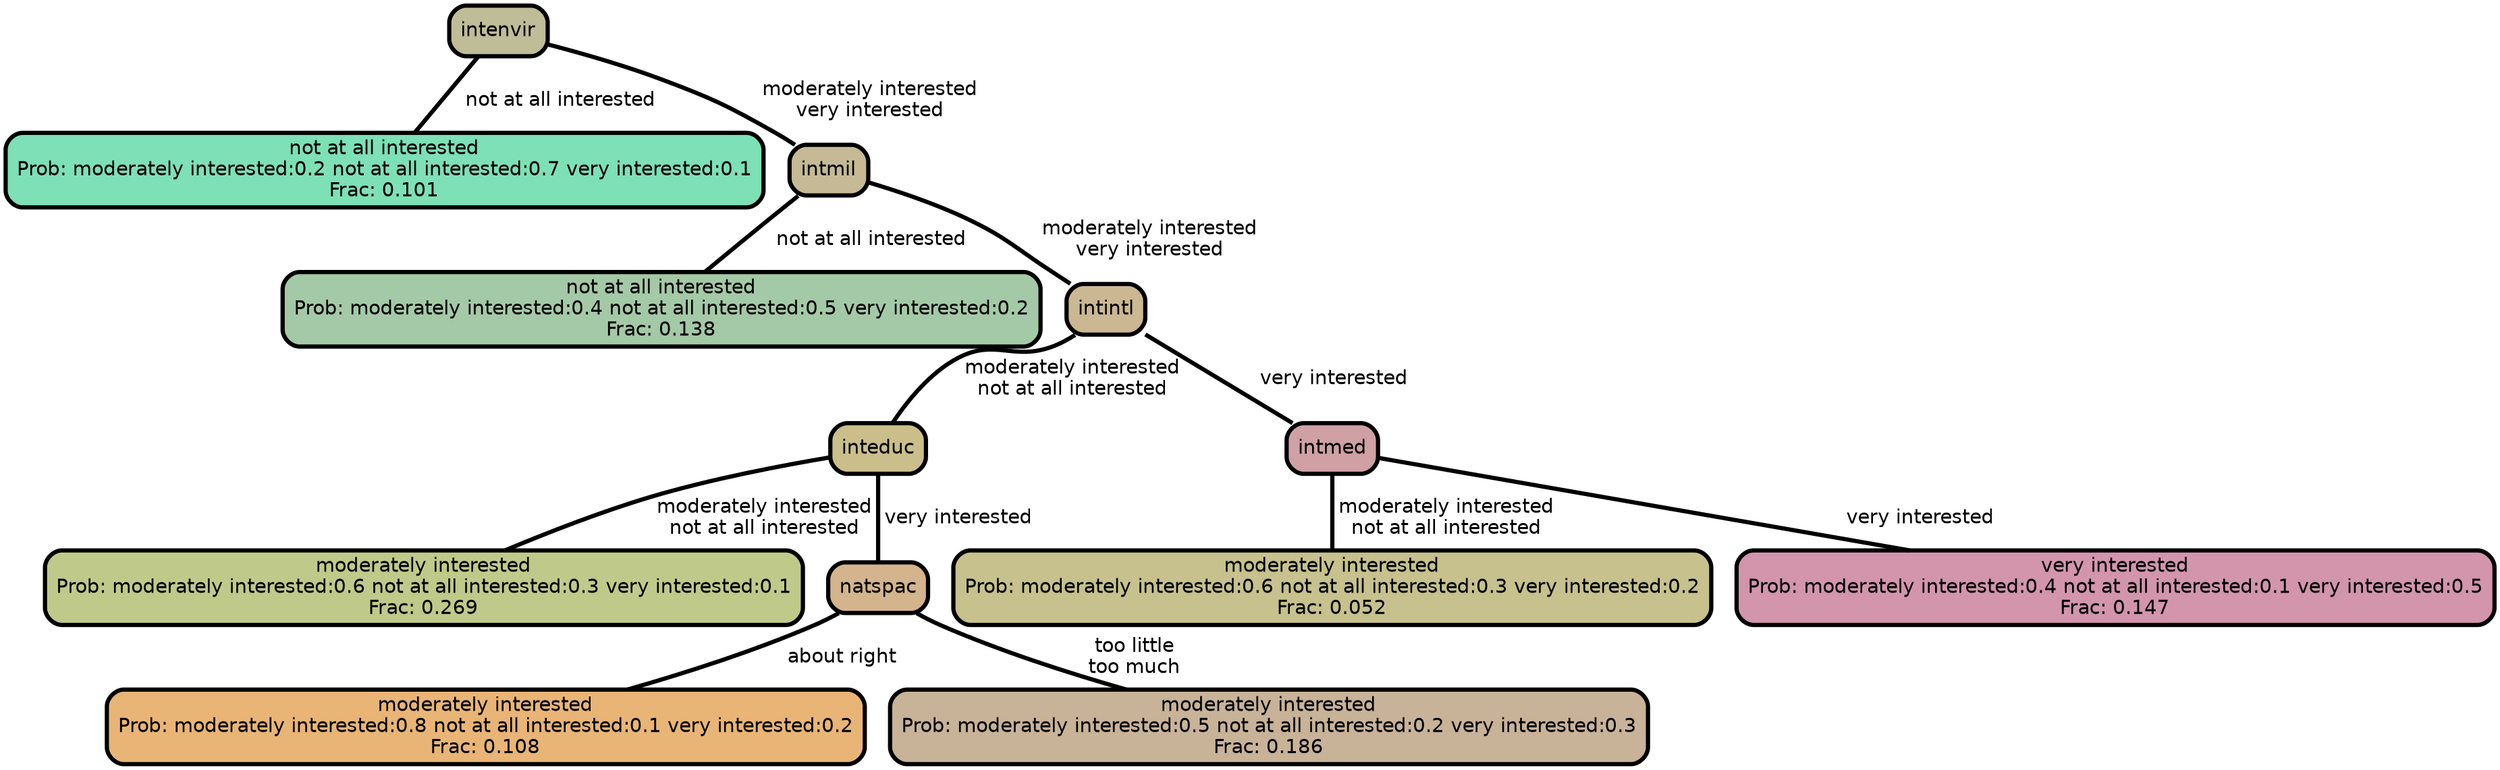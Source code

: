 graph Tree {
node [shape=box, style="filled, rounded",color="black",penwidth="3",fontcolor="black",                 fontname=helvetica] ;
graph [ranksep="0 equally", splines=straight,                 bgcolor=transparent, dpi=200] ;
edge [fontname=helvetica, color=black] ;
0 [label="not at all interested
Prob: moderately interested:0.2 not at all interested:0.7 very interested:0.1
Frac: 0.101", fillcolor="#7ee0b6"] ;
1 [label="intenvir", fillcolor="#bebd98"] ;
2 [label="not at all interested
Prob: moderately interested:0.4 not at all interested:0.5 very interested:0.2
Frac: 0.138", fillcolor="#a4c9a6"] ;
3 [label="intmil", fillcolor="#c5ba95"] ;
4 [label="moderately interested
Prob: moderately interested:0.6 not at all interested:0.3 very interested:0.1
Frac: 0.269", fillcolor="#bfca8a"] ;
5 [label="inteduc", fillcolor="#cabf8b"] ;
6 [label="moderately interested
Prob: moderately interested:0.8 not at all interested:0.1 very interested:0.2
Frac: 0.108", fillcolor="#e8b576"] ;
7 [label="natspac", fillcolor="#d4b48c"] ;
8 [label="moderately interested
Prob: moderately interested:0.5 not at all interested:0.2 very interested:0.3
Frac: 0.186", fillcolor="#c8b399"] ;
9 [label="intintl", fillcolor="#cbb792"] ;
10 [label="moderately interested
Prob: moderately interested:0.6 not at all interested:0.3 very interested:0.2
Frac: 0.052", fillcolor="#c6c18d"] ;
11 [label="intmed", fillcolor="#cfa1a4"] ;
12 [label="very interested
Prob: moderately interested:0.4 not at all interested:0.1 very interested:0.5
Frac: 0.147", fillcolor="#d295ac"] ;
1 -- 0 [label=" not at all interested",penwidth=3] ;
1 -- 3 [label=" moderately interested\n very interested",penwidth=3] ;
3 -- 2 [label=" not at all interested",penwidth=3] ;
3 -- 9 [label=" moderately interested\n very interested",penwidth=3] ;
5 -- 4 [label=" moderately interested\n not at all interested",penwidth=3] ;
5 -- 7 [label=" very interested",penwidth=3] ;
7 -- 6 [label=" about right",penwidth=3] ;
7 -- 8 [label=" too little\n too much",penwidth=3] ;
9 -- 5 [label=" moderately interested\n not at all interested",penwidth=3] ;
9 -- 11 [label=" very interested",penwidth=3] ;
11 -- 10 [label=" moderately interested\n not at all interested",penwidth=3] ;
11 -- 12 [label=" very interested",penwidth=3] ;
{rank = same;}}